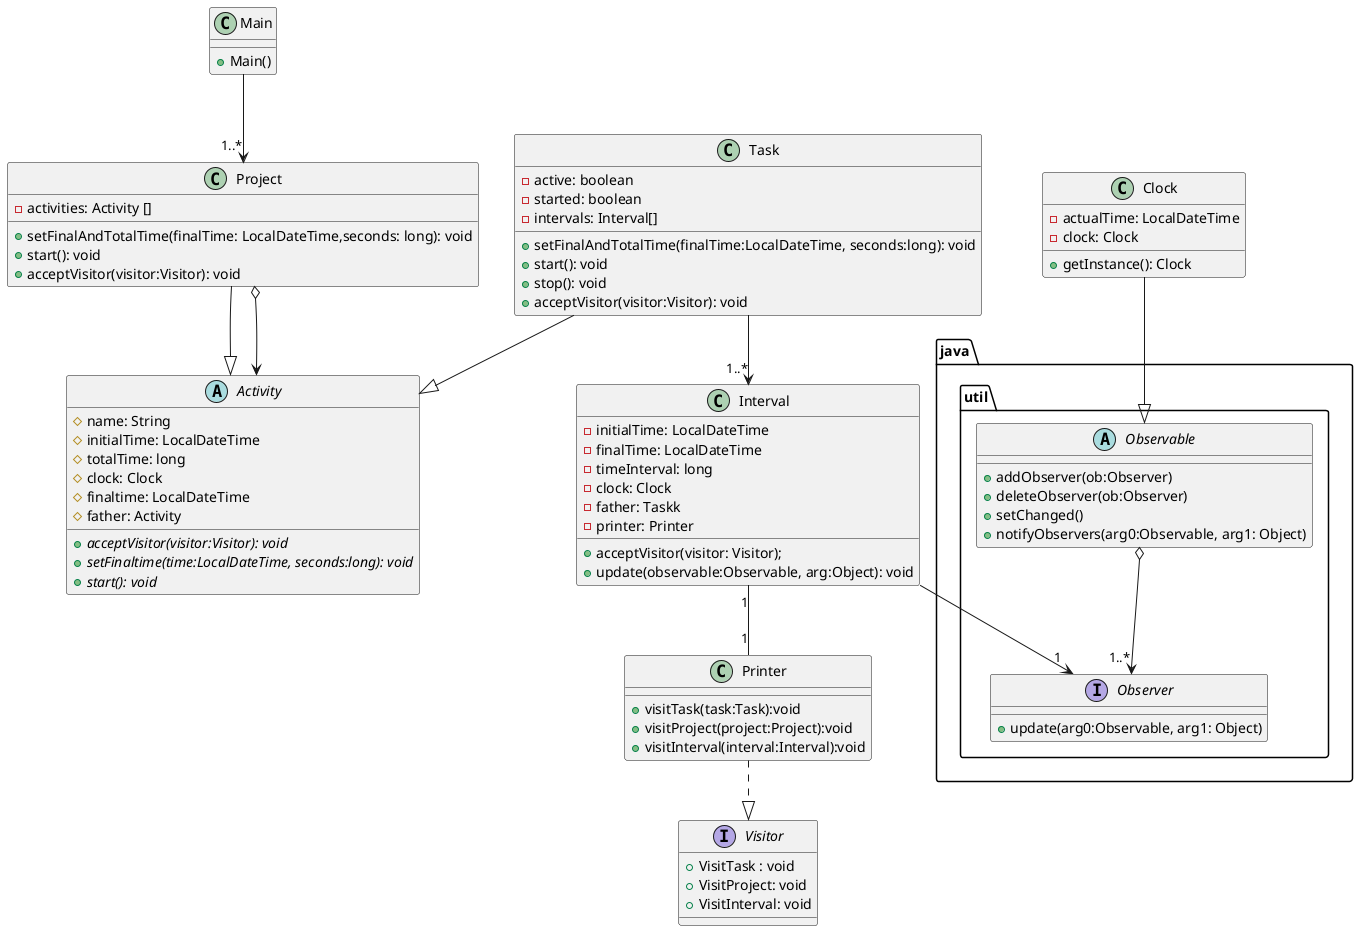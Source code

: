 @startuml
abstract class Activity{
# name: String
# initialTime: LocalDateTime
# totalTime: long
# clock: Clock
# finaltime: LocalDateTime
# father: Activity
+ {abstract}acceptVisitor(visitor:Visitor): void
+ {abstract}setFinaltime(time:LocalDateTime, seconds:long): void
+ {abstract}start(): void
}

class Project{

- activities: Activity []
+ setFinalAndTotalTime(finalTime: LocalDateTime,seconds: long): void
+ start(): void
+ acceptVisitor(visitor:Visitor): void

}

class Task{
- active: boolean
- started: boolean
- intervals: Interval[]
+ setFinalAndTotalTime(finalTime:LocalDateTime, seconds:long): void
+ start(): void
+ stop(): void
+ acceptVisitor(visitor:Visitor): void

}

class Interval{
- initialTime: LocalDateTime
- finalTime: LocalDateTime
- timeInterval: long
- clock: Clock
- father: Taskk
- printer: Printer

+ acceptVisitor(visitor: Visitor);
+ update(observable:Observable, arg:Object): void
}





class Main{
+ Main()
}


class Printer{
+ visitTask(task:Task):void
+ visitProject(project:Project):void
+ visitInterval(interval:Interval):void
}

class Clock
{
- actualTime: LocalDateTime
- clock: Clock 
+ getInstance(): Clock

}


package java.util <<Folder>>{

abstract class Observable{
+addObserver(ob:Observer)
+deleteObserver(ob:Observer)
+setChanged()
+notifyObservers(arg0:Observable, arg1: Object)
}
interface Observer{
+ update(arg0:Observable, arg1: Object)
}


}

interface Visitor{
+ VisitTask : void
+ VisitProject: void
+ VisitInterval: void

}

Task --|> Activity
Project --|> Activity
Project o--> Activity
Observable o--> "1..*" Observer
Interval "1"-- "1" Printer
Clock --|> Observable 
Task -->"1..*" Interval
Interval --> "1" Observer
Main --> "1..*" Project
Printer ..|> Visitor
@enduml
